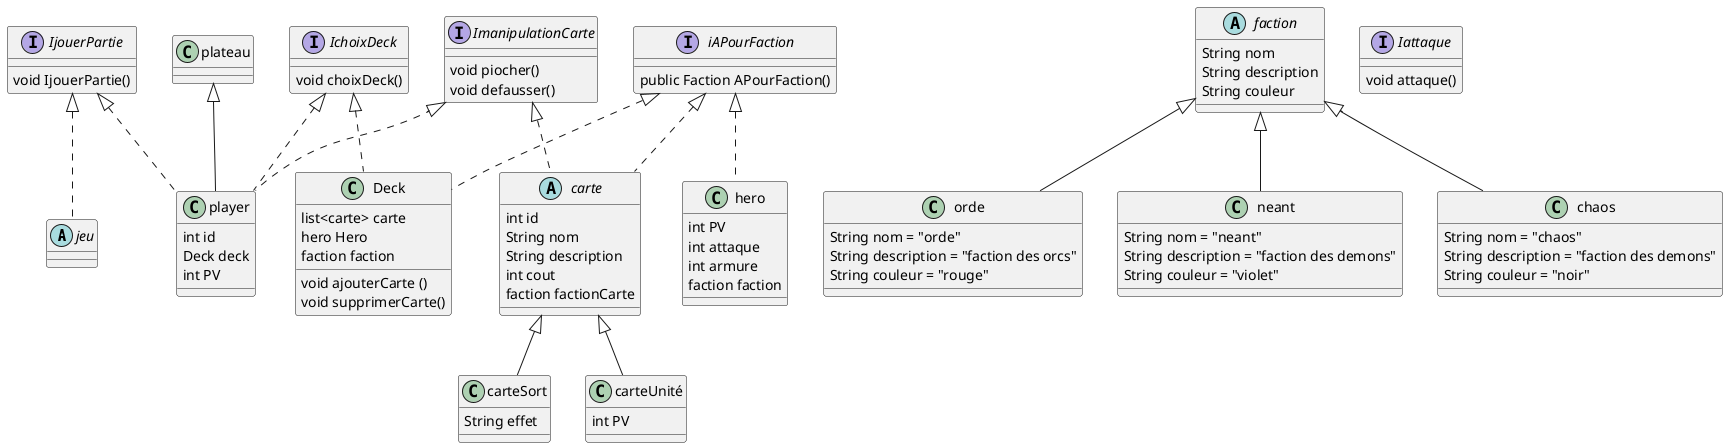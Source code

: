 
@startuml uml


abstract class  jeu implements IjouerPartie  {

}

class plateau {

}

interface IchoixDeck{
    void choixDeck()
}
class player extends plateau implements IjouerPartie, IchoixDeck, ImanipulationCarte{
    int id
    Deck deck
    int PV

}
interface IjouerPartie{
    void IjouerPartie()
}

 class   Deck  implements IchoixDeck,iAPourFaction{
    list<carte> carte
    hero Hero
    faction faction

    void ajouterCarte ()
    void supprimerCarte()
    
}

 abstract class   carte  implements ImanipulationCarte, iAPourFaction{
    int id
    String nom
    String description
    int cout 
    faction factionCarte   
}

class carteSort extends carte{
    String effet
}

class carteUnité extends carte{
   
    int PV
}

interface ImanipulationCarte{
    void piocher()
    void defausser()
}



class hero implements iAPourFaction{
    int PV
    int attaque
    int armure
    faction faction

}

interface iAPourFaction{
    public Faction APourFaction()
}
abstract class faction{
    String nom
    String description
    String couleur
}
 
class orde extends faction{
    String nom = "orde"
    String description = "faction des orcs"
    String couleur = "rouge"
}

class neant extends faction{
    String nom = "neant"
    String description = "faction des demons"
    String couleur = "violet"
}

class chaos extends faction{
    String nom = "chaos"
    String description = "faction des demons"
    String couleur = "noir"
}


interface Iattaque{
    void attaque()
}
@enduml

abstract class Combat{

}

class CombatBoss extends combat{
    
}

class CombatPetit extends combat{
    
}

abstract class Creature{
    int pv
    int attaque
    void competences()
}

abstract class CreaBoss extends Creature{

}

class RoiOrq extends CreaBoss{
    
}

class CreaMonstre extends Creature{
    
}